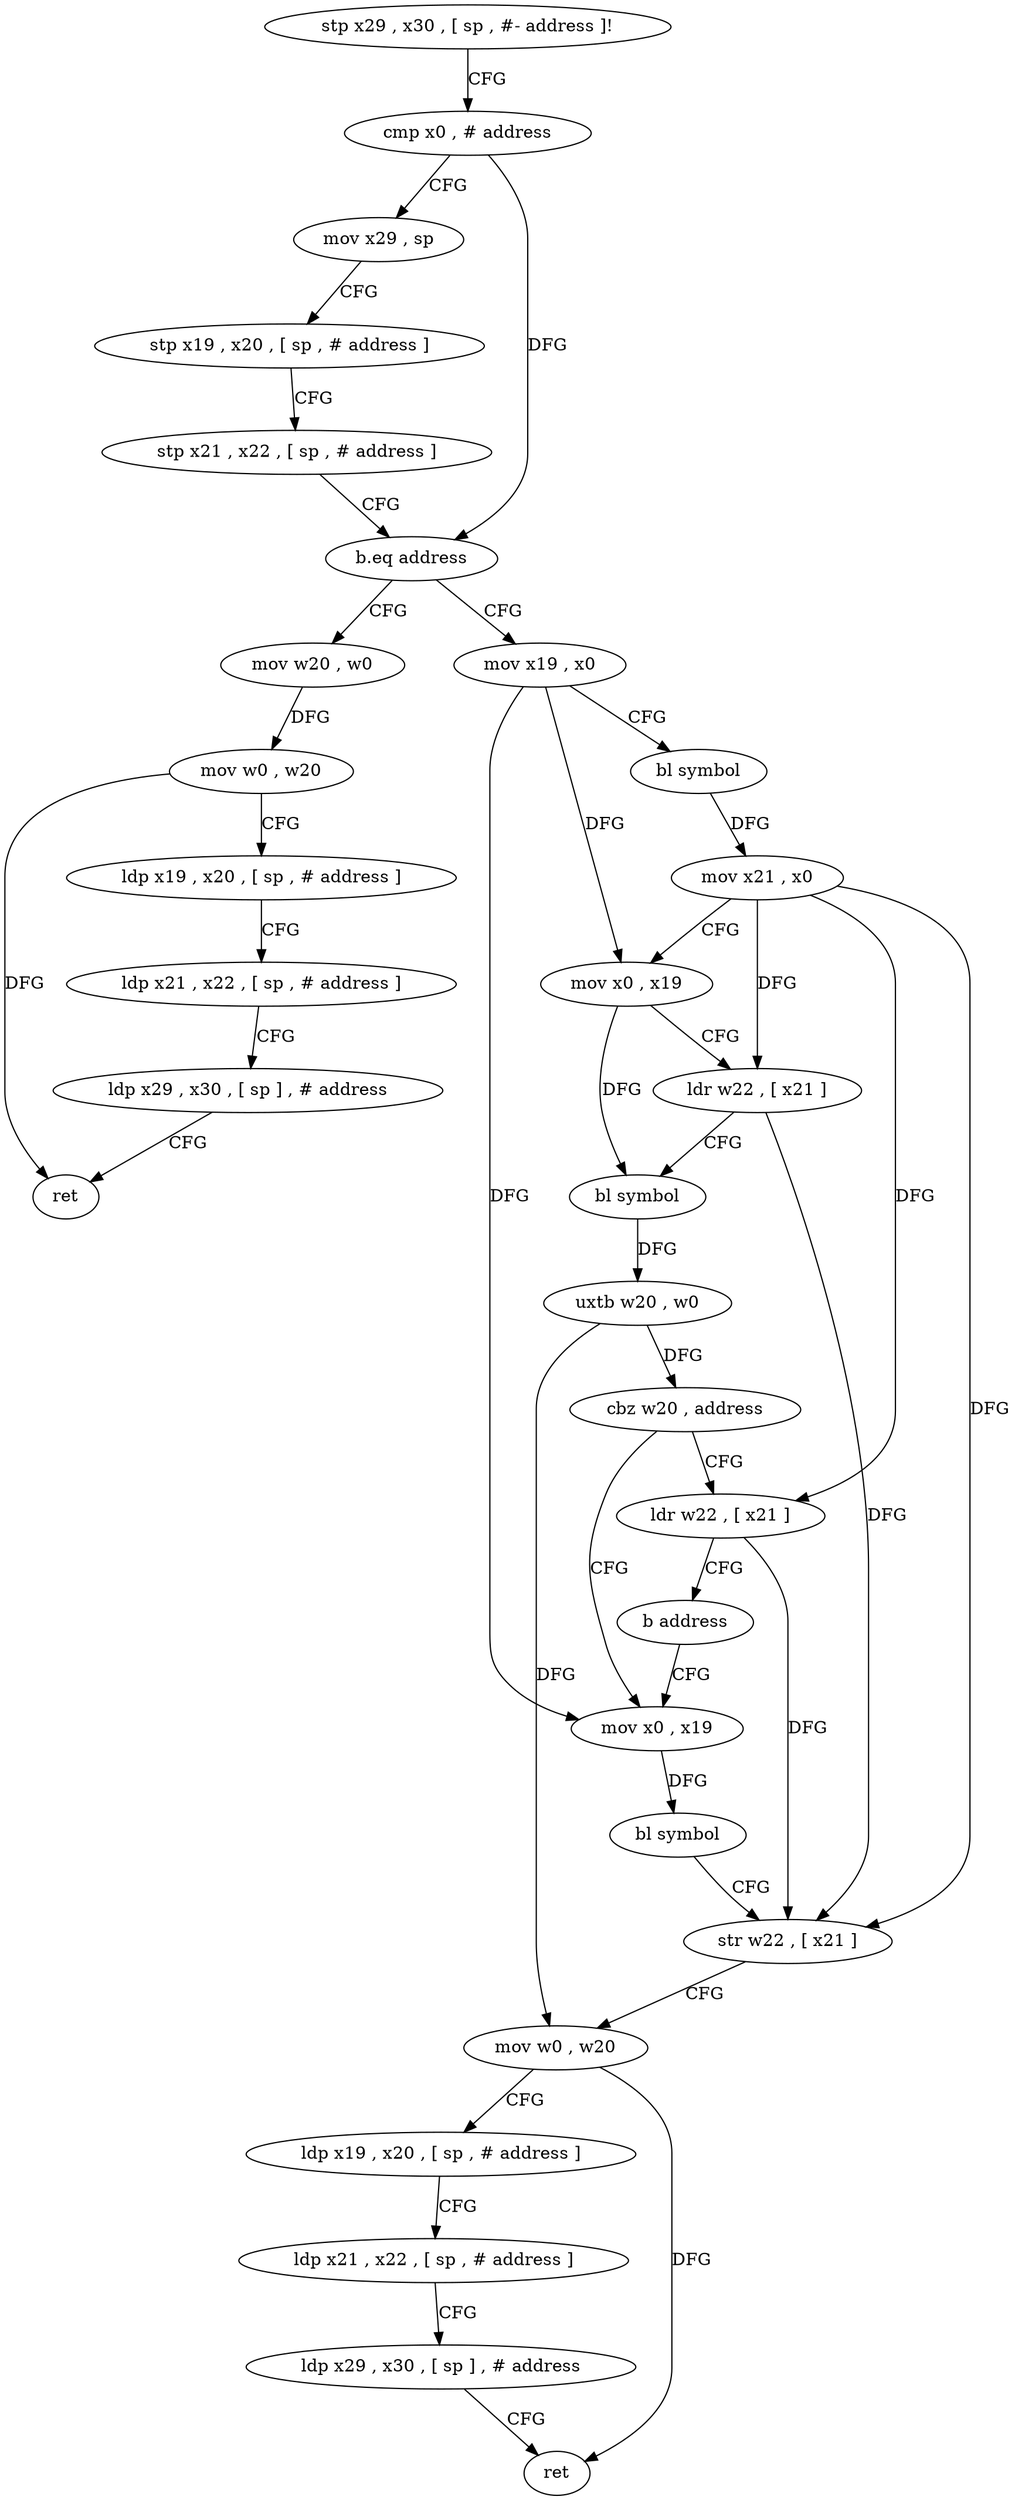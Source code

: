 digraph "func" {
"263152" [label = "stp x29 , x30 , [ sp , #- address ]!" ]
"263156" [label = "cmp x0 , # address" ]
"263160" [label = "mov x29 , sp" ]
"263164" [label = "stp x19 , x20 , [ sp , # address ]" ]
"263168" [label = "stp x21 , x22 , [ sp , # address ]" ]
"263172" [label = "b.eq address" ]
"263248" [label = "mov w20 , w0" ]
"263176" [label = "mov x19 , x0" ]
"263252" [label = "mov w0 , w20" ]
"263256" [label = "ldp x19 , x20 , [ sp , # address ]" ]
"263260" [label = "ldp x21 , x22 , [ sp , # address ]" ]
"263264" [label = "ldp x29 , x30 , [ sp ] , # address" ]
"263268" [label = "ret" ]
"263180" [label = "bl symbol" ]
"263184" [label = "mov x21 , x0" ]
"263188" [label = "mov x0 , x19" ]
"263192" [label = "ldr w22 , [ x21 ]" ]
"263196" [label = "bl symbol" ]
"263200" [label = "uxtb w20 , w0" ]
"263204" [label = "cbz w20 , address" ]
"263240" [label = "ldr w22 , [ x21 ]" ]
"263208" [label = "mov x0 , x19" ]
"263244" [label = "b address" ]
"263212" [label = "bl symbol" ]
"263216" [label = "str w22 , [ x21 ]" ]
"263220" [label = "mov w0 , w20" ]
"263224" [label = "ldp x19 , x20 , [ sp , # address ]" ]
"263228" [label = "ldp x21 , x22 , [ sp , # address ]" ]
"263232" [label = "ldp x29 , x30 , [ sp ] , # address" ]
"263236" [label = "ret" ]
"263152" -> "263156" [ label = "CFG" ]
"263156" -> "263160" [ label = "CFG" ]
"263156" -> "263172" [ label = "DFG" ]
"263160" -> "263164" [ label = "CFG" ]
"263164" -> "263168" [ label = "CFG" ]
"263168" -> "263172" [ label = "CFG" ]
"263172" -> "263248" [ label = "CFG" ]
"263172" -> "263176" [ label = "CFG" ]
"263248" -> "263252" [ label = "DFG" ]
"263176" -> "263180" [ label = "CFG" ]
"263176" -> "263188" [ label = "DFG" ]
"263176" -> "263208" [ label = "DFG" ]
"263252" -> "263256" [ label = "CFG" ]
"263252" -> "263268" [ label = "DFG" ]
"263256" -> "263260" [ label = "CFG" ]
"263260" -> "263264" [ label = "CFG" ]
"263264" -> "263268" [ label = "CFG" ]
"263180" -> "263184" [ label = "DFG" ]
"263184" -> "263188" [ label = "CFG" ]
"263184" -> "263192" [ label = "DFG" ]
"263184" -> "263240" [ label = "DFG" ]
"263184" -> "263216" [ label = "DFG" ]
"263188" -> "263192" [ label = "CFG" ]
"263188" -> "263196" [ label = "DFG" ]
"263192" -> "263196" [ label = "CFG" ]
"263192" -> "263216" [ label = "DFG" ]
"263196" -> "263200" [ label = "DFG" ]
"263200" -> "263204" [ label = "DFG" ]
"263200" -> "263220" [ label = "DFG" ]
"263204" -> "263240" [ label = "CFG" ]
"263204" -> "263208" [ label = "CFG" ]
"263240" -> "263244" [ label = "CFG" ]
"263240" -> "263216" [ label = "DFG" ]
"263208" -> "263212" [ label = "DFG" ]
"263244" -> "263208" [ label = "CFG" ]
"263212" -> "263216" [ label = "CFG" ]
"263216" -> "263220" [ label = "CFG" ]
"263220" -> "263224" [ label = "CFG" ]
"263220" -> "263236" [ label = "DFG" ]
"263224" -> "263228" [ label = "CFG" ]
"263228" -> "263232" [ label = "CFG" ]
"263232" -> "263236" [ label = "CFG" ]
}
